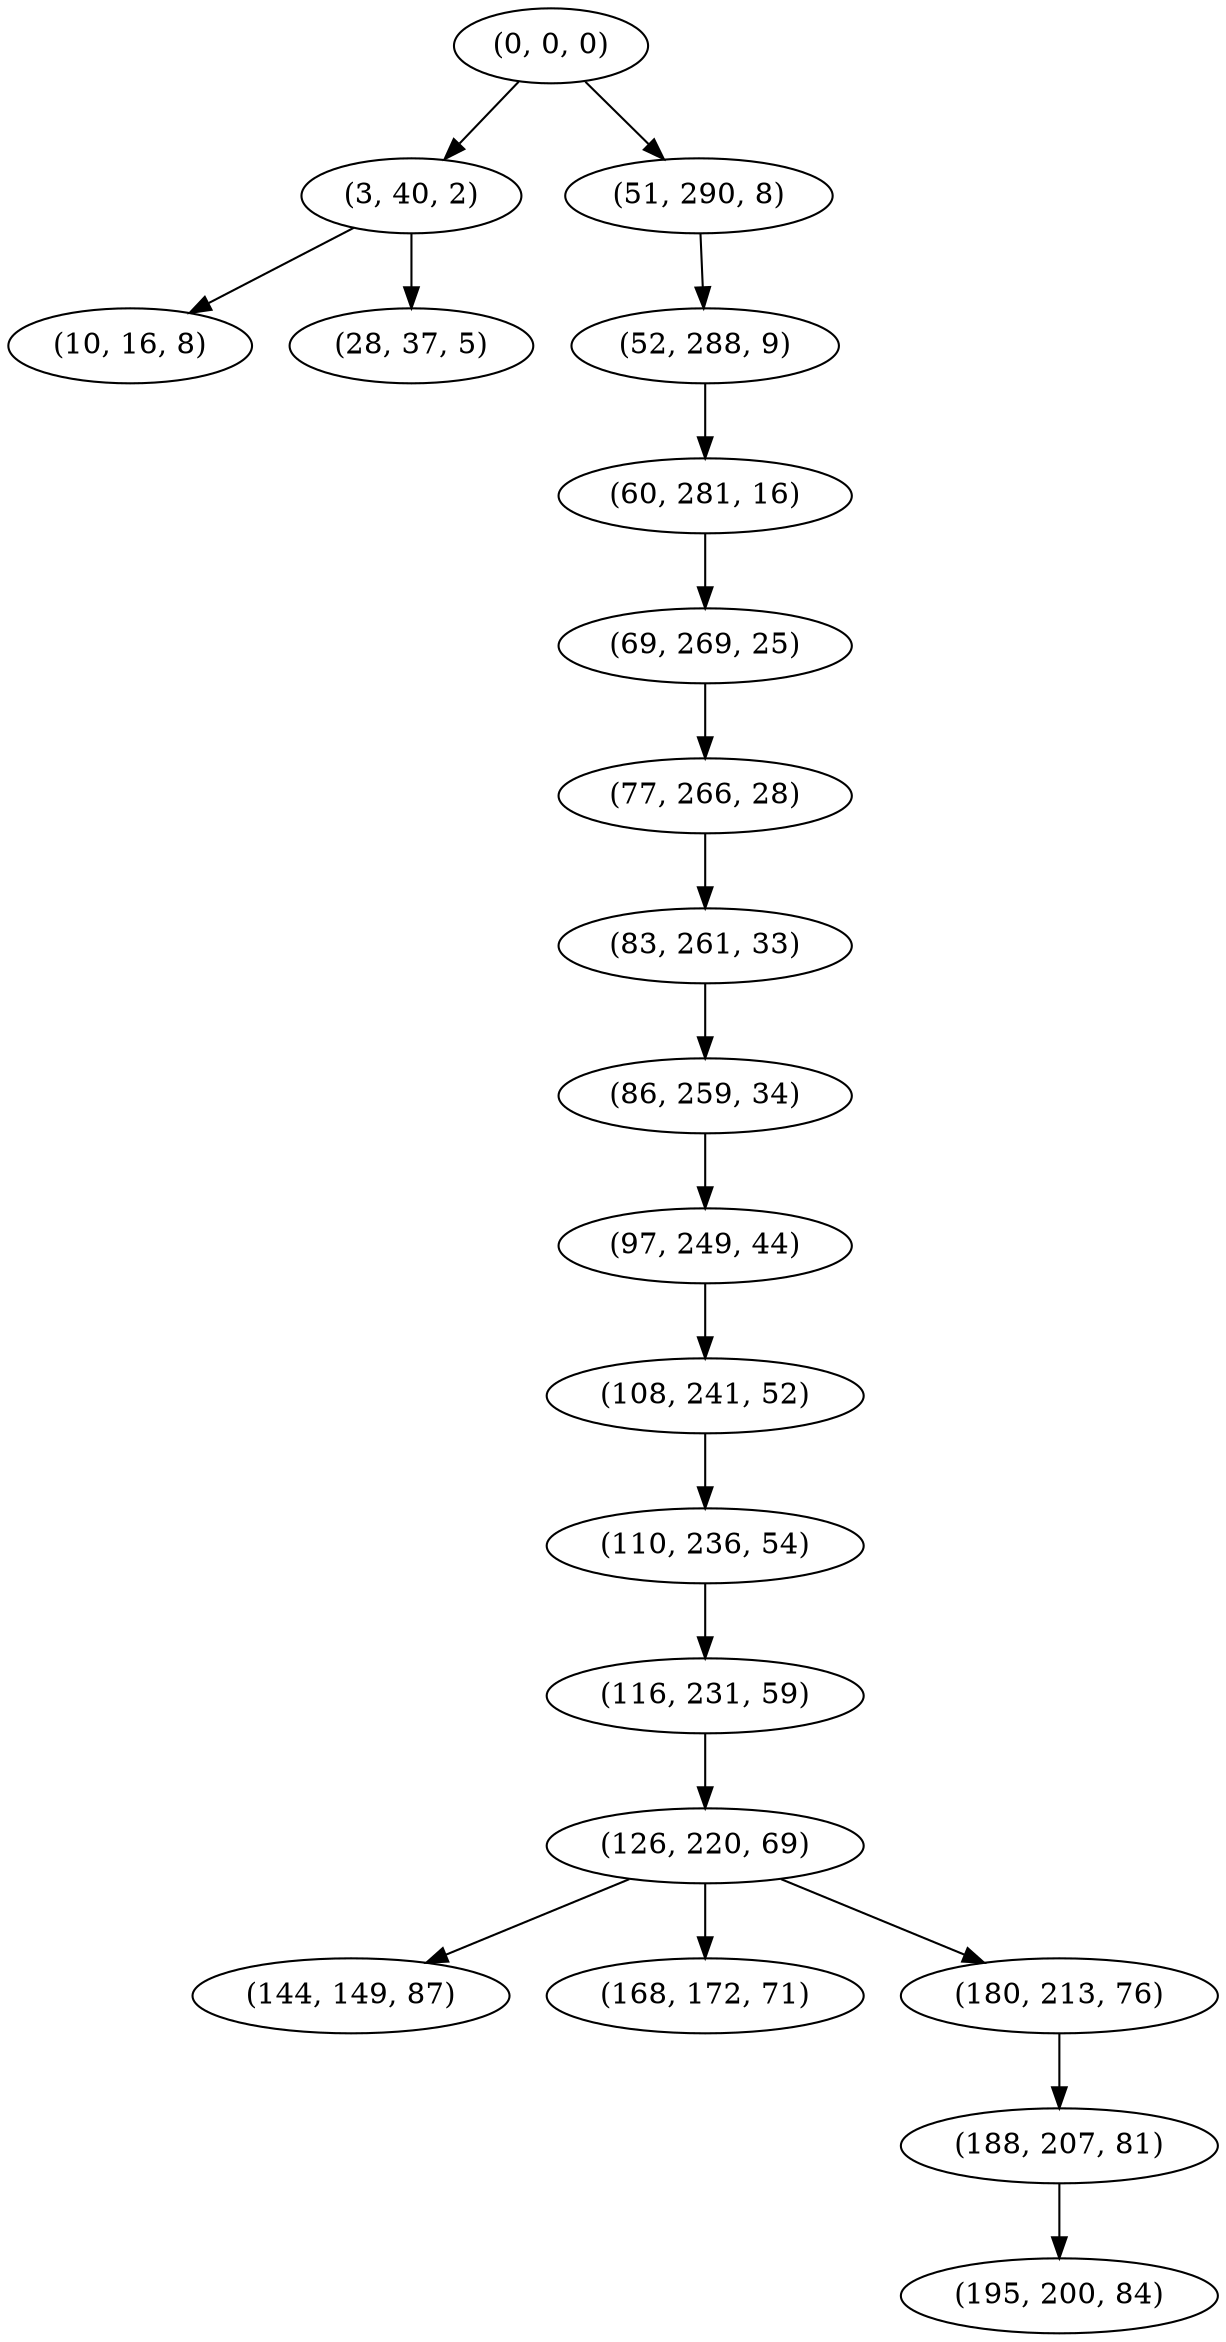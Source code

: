 digraph tree {
    "(0, 0, 0)";
    "(3, 40, 2)";
    "(10, 16, 8)";
    "(28, 37, 5)";
    "(51, 290, 8)";
    "(52, 288, 9)";
    "(60, 281, 16)";
    "(69, 269, 25)";
    "(77, 266, 28)";
    "(83, 261, 33)";
    "(86, 259, 34)";
    "(97, 249, 44)";
    "(108, 241, 52)";
    "(110, 236, 54)";
    "(116, 231, 59)";
    "(126, 220, 69)";
    "(144, 149, 87)";
    "(168, 172, 71)";
    "(180, 213, 76)";
    "(188, 207, 81)";
    "(195, 200, 84)";
    "(0, 0, 0)" -> "(3, 40, 2)";
    "(0, 0, 0)" -> "(51, 290, 8)";
    "(3, 40, 2)" -> "(10, 16, 8)";
    "(3, 40, 2)" -> "(28, 37, 5)";
    "(51, 290, 8)" -> "(52, 288, 9)";
    "(52, 288, 9)" -> "(60, 281, 16)";
    "(60, 281, 16)" -> "(69, 269, 25)";
    "(69, 269, 25)" -> "(77, 266, 28)";
    "(77, 266, 28)" -> "(83, 261, 33)";
    "(83, 261, 33)" -> "(86, 259, 34)";
    "(86, 259, 34)" -> "(97, 249, 44)";
    "(97, 249, 44)" -> "(108, 241, 52)";
    "(108, 241, 52)" -> "(110, 236, 54)";
    "(110, 236, 54)" -> "(116, 231, 59)";
    "(116, 231, 59)" -> "(126, 220, 69)";
    "(126, 220, 69)" -> "(144, 149, 87)";
    "(126, 220, 69)" -> "(168, 172, 71)";
    "(126, 220, 69)" -> "(180, 213, 76)";
    "(180, 213, 76)" -> "(188, 207, 81)";
    "(188, 207, 81)" -> "(195, 200, 84)";
}
